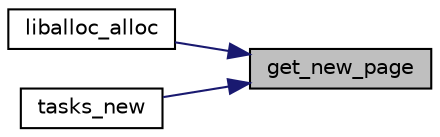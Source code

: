 digraph "get_new_page"
{
 // LATEX_PDF_SIZE
  edge [fontname="Helvetica",fontsize="10",labelfontname="Helvetica",labelfontsize="10"];
  node [fontname="Helvetica",fontsize="10",shape=record];
  rankdir="RL";
  Node1 [label="get_new_page",height=0.2,width=0.4,color="black", fillcolor="grey75", style="filled", fontcolor="black",tooltip="Returns a new page in memory for use."];
  Node1 -> Node2 [dir="back",color="midnightblue",fontsize="10",style="solid",fontname="Helvetica"];
  Node2 [label="liballoc_alloc",height=0.2,width=0.4,color="black", fillcolor="white", style="filled",URL="$da/d45/heap_8hpp.html#ac17a7bc03af86f215d779f1798aed8e8",tooltip="This is the hook into the local system which allocates pages. It accepts an integer parameter which i..."];
  Node1 -> Node3 [dir="back",color="midnightblue",fontsize="10",style="solid",fontname="Helvetica"];
  Node3 [label="tasks_new",height=0.2,width=0.4,color="black", fillcolor="white", style="filled",URL="$d2/dbd/tasks_8hpp.html#a65c4921579a6bad97c037bc8db69fb26",tooltip="Creates a new kernel task with a provided entry point, register storage struct, and task state struct..."];
}

